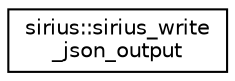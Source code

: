 digraph "Graphical Class Hierarchy"
{
 // INTERACTIVE_SVG=YES
  edge [fontname="Helvetica",fontsize="10",labelfontname="Helvetica",labelfontsize="10"];
  node [fontname="Helvetica",fontsize="10",shape=record];
  rankdir="LR";
  Node1 [label="sirius::sirius_write\l_json_output",height=0.2,width=0.4,color="black", fillcolor="white", style="filled",URL="$interfacesirius_1_1sirius__write__json__output.html"];
}
